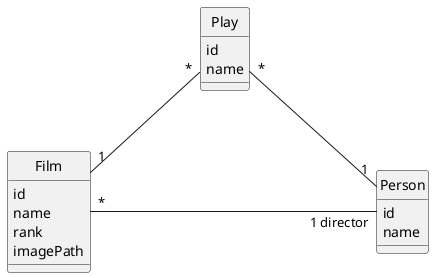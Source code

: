 @startuml
class Play {
id
name
}

class Film {
id
name
rank
imagePath
}

class Person {
id
name
}

Play "*" -- " 1"Person
Play "*" -- "1  " Film

Film "*" - "1 director" Person :"                                                                          "
hide circle
@enduml
